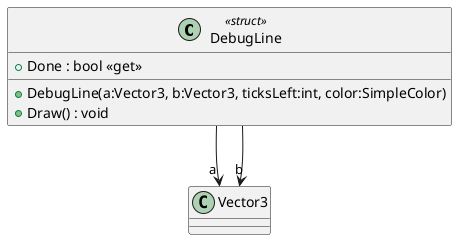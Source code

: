 @startuml
class DebugLine <<struct>> {
    + Done : bool <<get>>
    + DebugLine(a:Vector3, b:Vector3, ticksLeft:int, color:SimpleColor)
    + Draw() : void
}
DebugLine --> "a" Vector3
DebugLine --> "b" Vector3
@enduml
